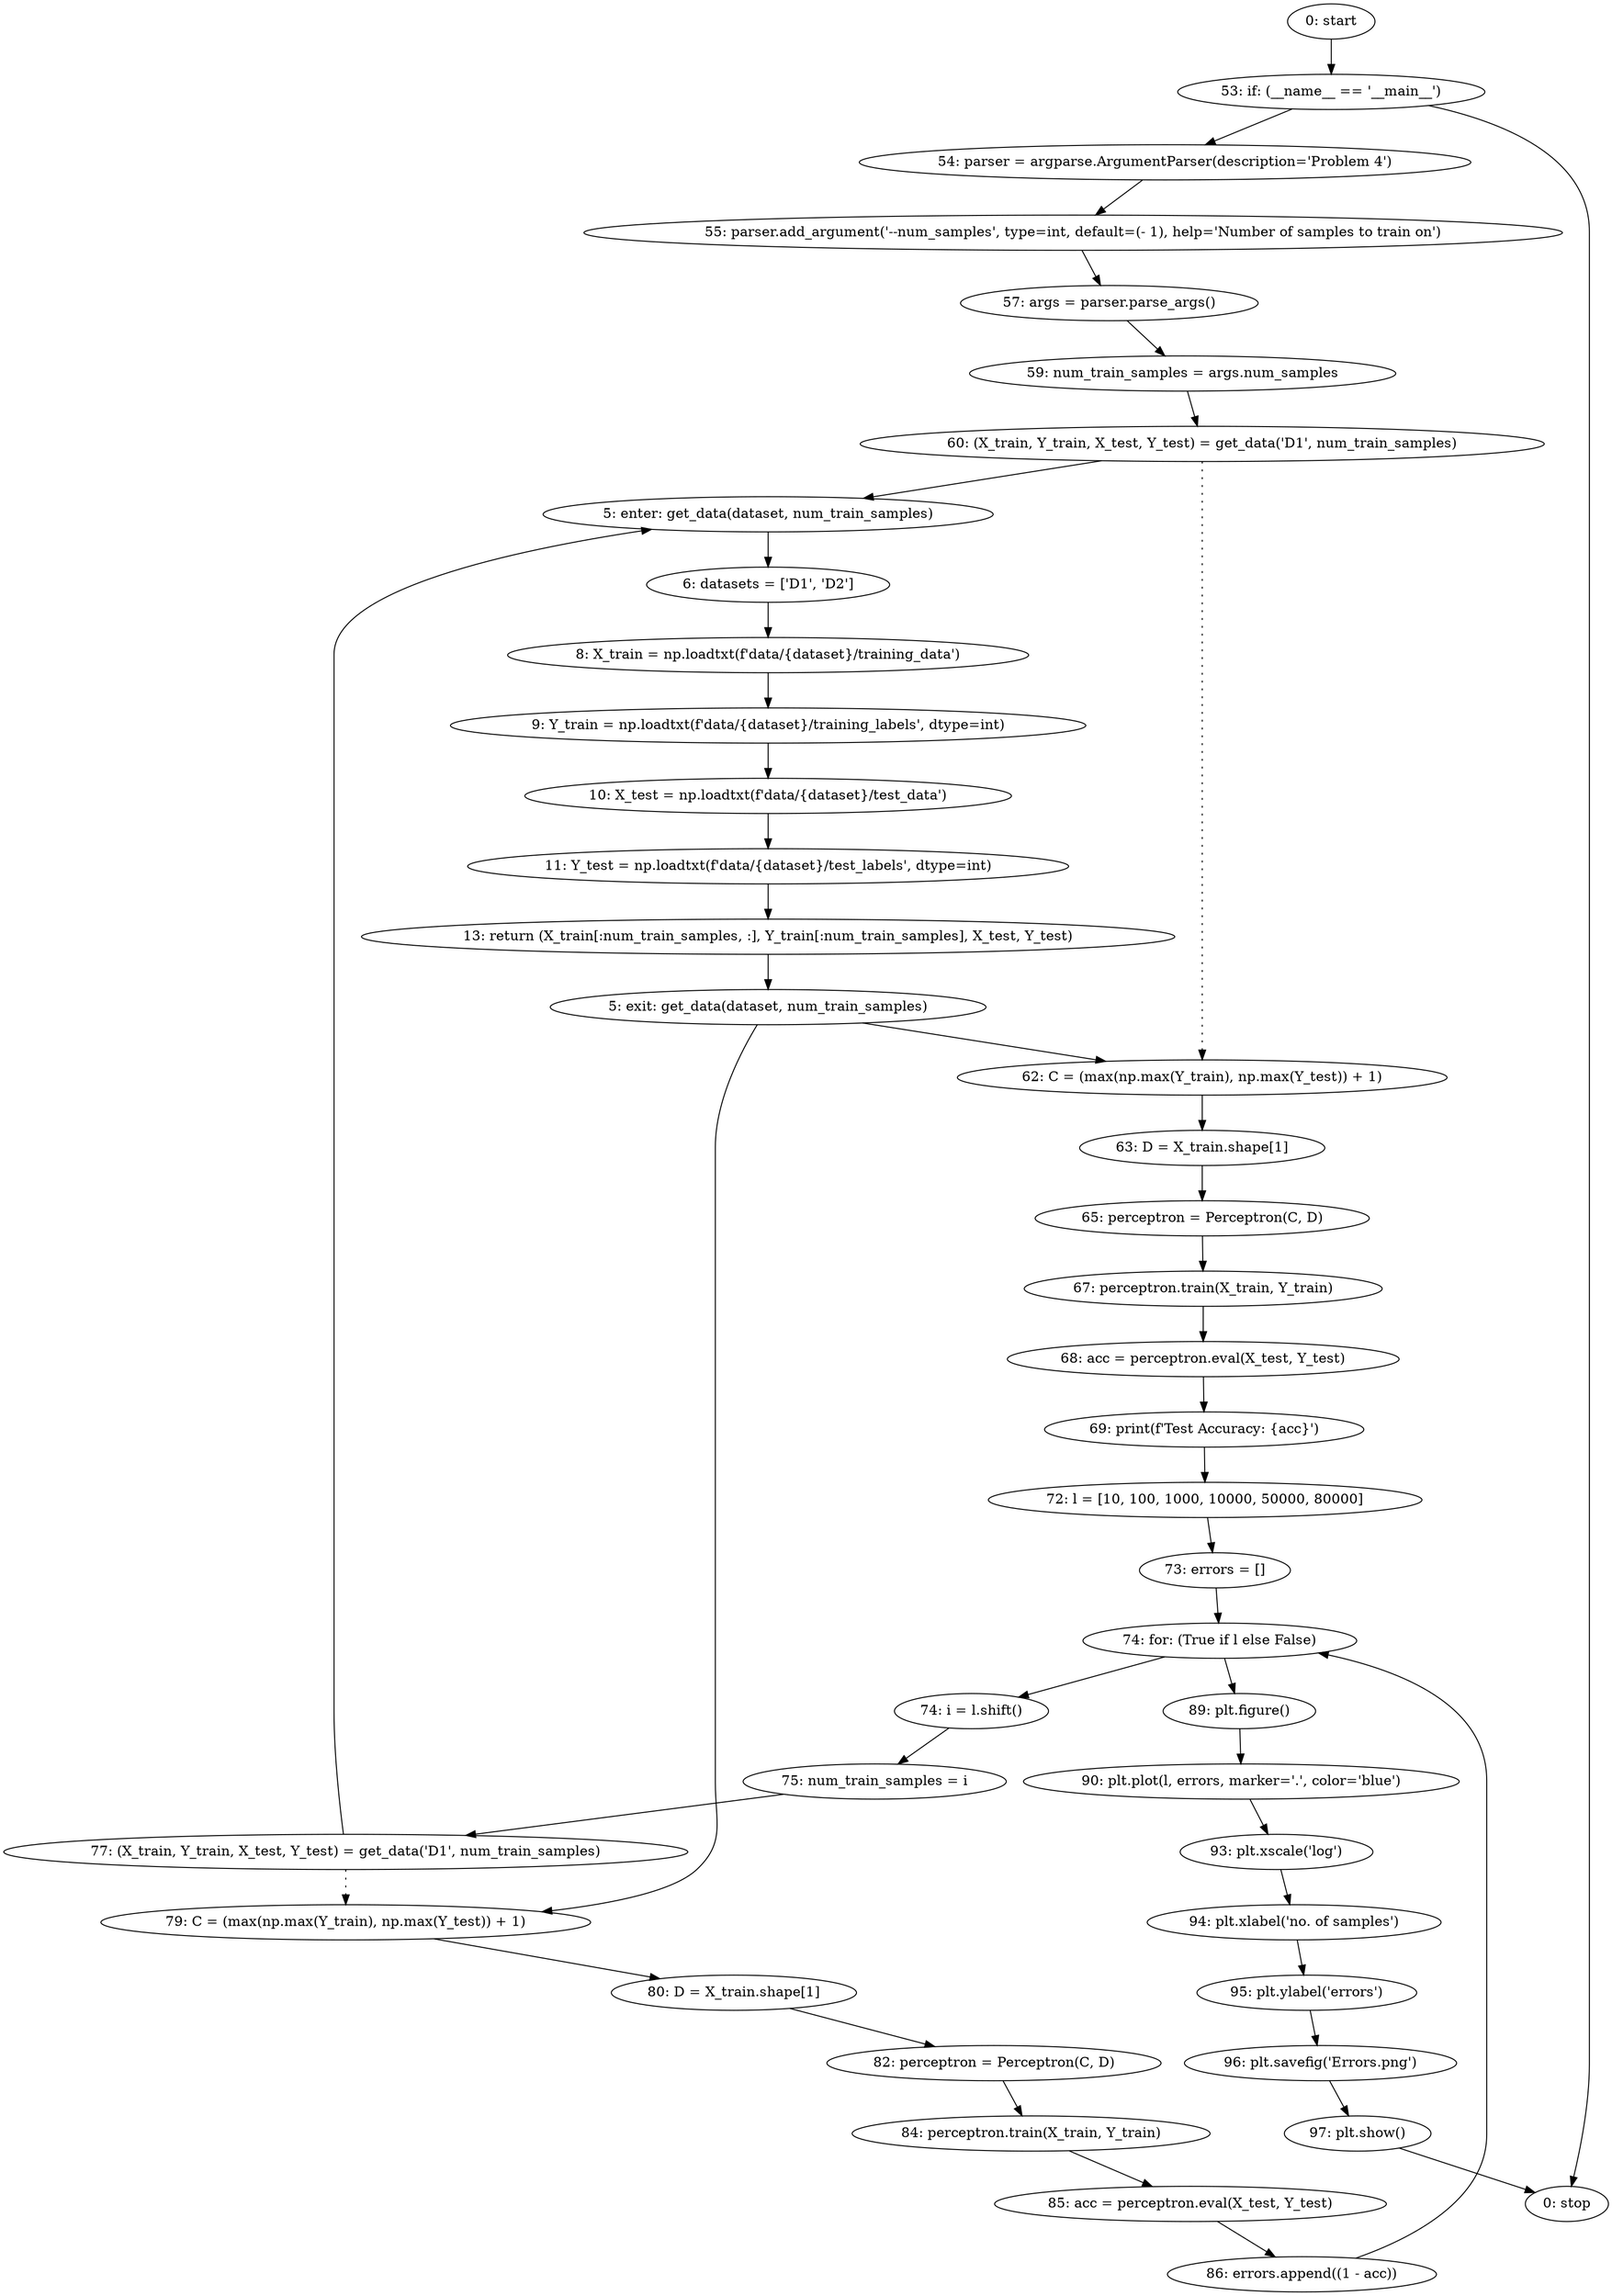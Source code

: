 strict digraph "" {
	node [label="\N"];
	0	 [label="0: start"];
	9	 [label="53: if: (__name__ == '__main__')"];
	0 -> 9;
	10	 [label="54: parser = argparse.ArgumentParser(description='Problem 4')"];
	9 -> 10;
	40	 [label="0: stop"];
	9 -> 40;
	1	 [label="5: enter: get_data(dataset, num_train_samples)"];
	3	 [label="6: datasets = ['D1', 'D2']"];
	1 -> 3;
	4	 [label="8: X_train = np.loadtxt(f'data/{dataset}/training_data')"];
	3 -> 4;
	14	 [label="60: (X_train, Y_train, X_test, Y_test) = get_data('D1', num_train_samples)"];
	14 -> 1;
	15	 [label="62: C = (max(np.max(Y_train), np.max(Y_test)) + 1)"];
	14 -> 15	 [style=dotted,
		weight=100];
	16	 [label="63: D = X_train.shape[1]"];
	15 -> 16;
	26	 [label="77: (X_train, Y_train, X_test, Y_test) = get_data('D1', num_train_samples)"];
	26 -> 1;
	27	 [label="79: C = (max(np.max(Y_train), np.max(Y_test)) + 1)"];
	26 -> 27	 [style=dotted,
		weight=100];
	28	 [label="80: D = X_train.shape[1]"];
	27 -> 28;
	2	 [label="5: exit: get_data(dataset, num_train_samples)"];
	2 -> 15;
	2 -> 27;
	8	 [label="13: return (X_train[:num_train_samples, :], Y_train[:num_train_samples], X_test, Y_test)"];
	8 -> 2;
	5	 [label="9: Y_train = np.loadtxt(f'data/{dataset}/training_labels', dtype=int)"];
	4 -> 5;
	6	 [label="10: X_test = np.loadtxt(f'data/{dataset}/test_data')"];
	5 -> 6;
	7	 [label="11: Y_test = np.loadtxt(f'data/{dataset}/test_labels', dtype=int)"];
	6 -> 7;
	7 -> 8;
	11	 [label="55: parser.add_argument('--num_samples', type=int, default=(- 1), help='Number of samples to train on')"];
	10 -> 11;
	12	 [label="57: args = parser.parse_args()"];
	11 -> 12;
	13	 [label="59: num_train_samples = args.num_samples"];
	12 -> 13;
	13 -> 14;
	17	 [label="65: perceptron = Perceptron(C, D)"];
	16 -> 17;
	18	 [label="67: perceptron.train(X_train, Y_train)"];
	17 -> 18;
	19	 [label="68: acc = perceptron.eval(X_test, Y_test)"];
	18 -> 19;
	20	 [label="69: print(f'Test Accuracy: {acc}')"];
	19 -> 20;
	21	 [label="72: l = [10, 100, 1000, 10000, 50000, 80000]"];
	20 -> 21;
	22	 [label="73: errors = []"];
	21 -> 22;
	23	 [label="74: for: (True if l else False)"];
	22 -> 23;
	24	 [label="74: i = l.shift()"];
	23 -> 24;
	33	 [label="89: plt.figure()"];
	23 -> 33;
	25	 [label="75: num_train_samples = i"];
	24 -> 25;
	34	 [label="90: plt.plot(l, errors, marker='.', color='blue')"];
	33 -> 34;
	32	 [label="86: errors.append((1 - acc))"];
	32 -> 23;
	25 -> 26;
	29	 [label="82: perceptron = Perceptron(C, D)"];
	28 -> 29;
	30	 [label="84: perceptron.train(X_train, Y_train)"];
	29 -> 30;
	31	 [label="85: acc = perceptron.eval(X_test, Y_test)"];
	30 -> 31;
	31 -> 32;
	35	 [label="93: plt.xscale('log')"];
	34 -> 35;
	36	 [label="94: plt.xlabel('no. of samples')"];
	35 -> 36;
	37	 [label="95: plt.ylabel('errors')"];
	36 -> 37;
	38	 [label="96: plt.savefig('Errors.png')"];
	37 -> 38;
	39	 [label="97: plt.show()"];
	38 -> 39;
	39 -> 40;
}

